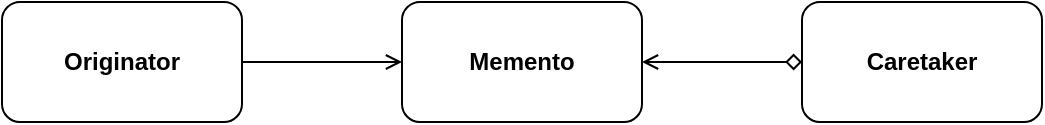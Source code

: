 <mxfile version="10.6.7" type="device"><diagram id="1esxg8HXX-gRYH1KXLOT" name="第 1 页"><mxGraphModel dx="1058" dy="808" grid="1" gridSize="10" guides="1" tooltips="1" connect="1" arrows="1" fold="1" page="1" pageScale="1" pageWidth="827" pageHeight="1169" math="0" shadow="0"><root><mxCell id="0"/><mxCell id="1" parent="0"/><mxCell id="9ipPvl5iZtaHNjma9aY5-5" style="edgeStyle=orthogonalEdgeStyle;rounded=0;orthogonalLoop=1;jettySize=auto;html=1;exitX=1;exitY=0.5;exitDx=0;exitDy=0;entryX=0;entryY=0.5;entryDx=0;entryDy=0;endArrow=diamond;endFill=0;startArrow=open;startFill=0;" edge="1" parent="1" source="9ipPvl5iZtaHNjma9aY5-1" target="9ipPvl5iZtaHNjma9aY5-3"><mxGeometry relative="1" as="geometry"/></mxCell><mxCell id="9ipPvl5iZtaHNjma9aY5-1" value="Memento" style="rounded=1;whiteSpace=wrap;html=1;fontStyle=1" vertex="1" parent="1"><mxGeometry x="250" y="220" width="120" height="60" as="geometry"/></mxCell><mxCell id="9ipPvl5iZtaHNjma9aY5-4" style="edgeStyle=orthogonalEdgeStyle;rounded=0;orthogonalLoop=1;jettySize=auto;html=1;exitX=1;exitY=0.5;exitDx=0;exitDy=0;entryX=0;entryY=0.5;entryDx=0;entryDy=0;endArrow=open;endFill=0;" edge="1" parent="1" source="9ipPvl5iZtaHNjma9aY5-2" target="9ipPvl5iZtaHNjma9aY5-1"><mxGeometry relative="1" as="geometry"/></mxCell><mxCell id="9ipPvl5iZtaHNjma9aY5-2" value="Originator" style="rounded=1;whiteSpace=wrap;html=1;fontStyle=1" vertex="1" parent="1"><mxGeometry x="50" y="220" width="120" height="60" as="geometry"/></mxCell><mxCell id="9ipPvl5iZtaHNjma9aY5-3" value="Caretaker" style="rounded=1;whiteSpace=wrap;html=1;fontStyle=1" vertex="1" parent="1"><mxGeometry x="450" y="220" width="120" height="60" as="geometry"/></mxCell></root></mxGraphModel></diagram></mxfile>
